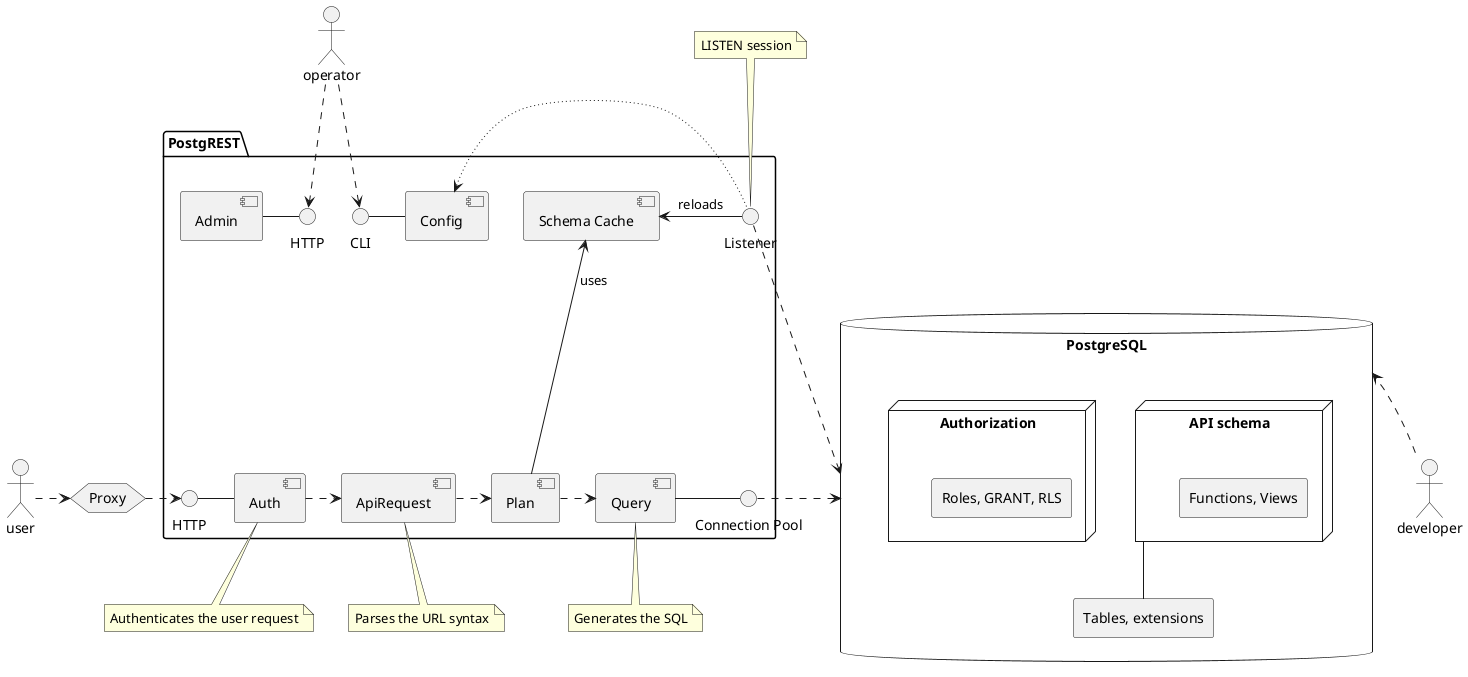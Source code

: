 @startuml

package "PostgREST" {
  () HTTP as HTTPAPI
  HTTPAPI  - [Auth]
  [Auth] -r.> [ApiRequest]
  [ApiRequest] -r.> [Plan]
  [Plan] -r.> [Query]
  [Query] - () "Connection Pool" : "\t"
  [Plan] -u-> [Schema Cache]:uses
  [Schema Cache] <- () Listener : reloads

  () HTTP as HTTPADMIN
  [Admin]  -r- () HTTPADMIN
  [Config] -l- () CLI

  [Config] <-l~ Listener

  HTTPADMIN -[hidden]r- CLI
  Listener -[hidden]r- [Schema Cache]
  Listener -[hidden]r- [Config]
  [Schema Cache] -l[hidden]- [Config]
  [Schema Cache] -l[hidden]- [Admin]
  [Schema Cache] -l[hidden]- CLI
}


database "PostgreSQL" {
  node "API schema" as API {
    rectangle "Functions, Views"
  }
  node Authorization {
    rectangle "Roles, GRANT, RLS"
  }
  rectangle "Tables, extensions" as tbs
  API -d- tbs

 API -[hidden]l- Authorization
}

:user:
hexagon Proxy
:user: .r-> Proxy
HTTPAPI <.l- Proxy

:operator: .d-> HTTPADMIN
:operator: .d-> CLI


PostgreSQL <.developer : "\t"
Listener -r.> "PostgreSQL"
"Connection Pool" -r.> "PostgreSQL" : "\t\t"


note bottom of Auth
  Authenticates the user request
end note

note bottom of ApiRequest
  Parses the URL syntax
end note

note bottom of Query
  Generates the SQL
end note

note top of Listener
  LISTEN session
end note
@enduml

